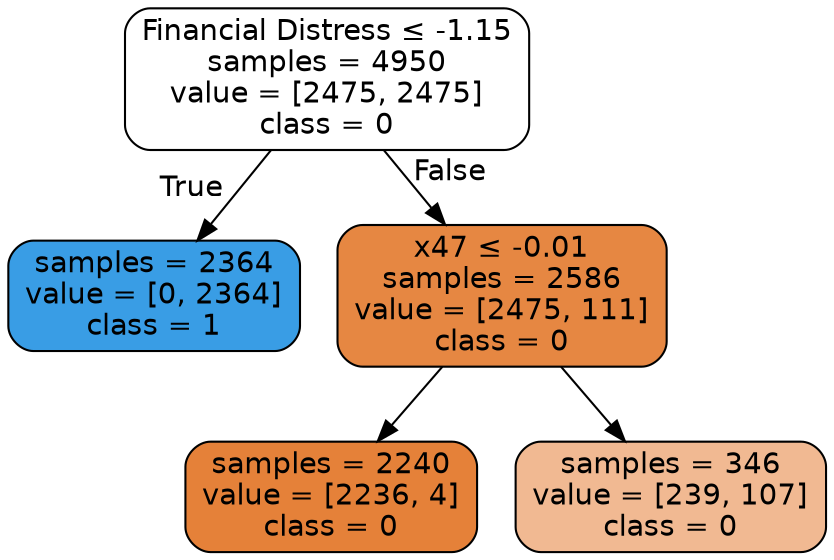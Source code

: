 digraph Tree {
node [shape=box, style="filled, rounded", color="black", fontname="helvetica"] ;
edge [fontname="helvetica"] ;
0 [label=<Financial Distress &le; -1.15<br/>samples = 4950<br/>value = [2475, 2475]<br/>class = 0>, fillcolor="#ffffff"] ;
1 [label=<samples = 2364<br/>value = [0, 2364]<br/>class = 1>, fillcolor="#399de5"] ;
0 -> 1 [labeldistance=2.5, labelangle=45, headlabel="True"] ;
2 [label=<x47 &le; -0.01<br/>samples = 2586<br/>value = [2475, 111]<br/>class = 0>, fillcolor="#e68742"] ;
0 -> 2 [labeldistance=2.5, labelangle=-45, headlabel="False"] ;
3 [label=<samples = 2240<br/>value = [2236, 4]<br/>class = 0>, fillcolor="#e58139"] ;
2 -> 3 ;
4 [label=<samples = 346<br/>value = [239, 107]<br/>class = 0>, fillcolor="#f1b992"] ;
2 -> 4 ;
}